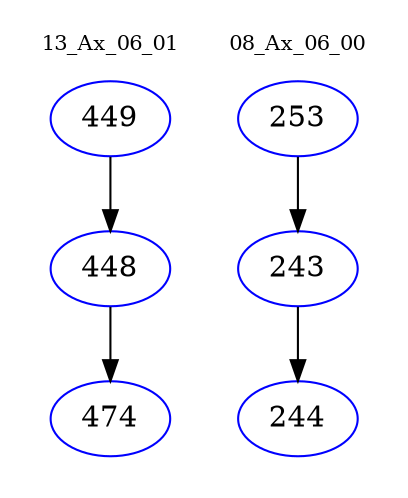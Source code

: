 digraph{
subgraph cluster_0 {
color = white
label = "13_Ax_06_01";
fontsize=10;
T0_449 [label="449", color="blue"]
T0_449 -> T0_448 [color="black"]
T0_448 [label="448", color="blue"]
T0_448 -> T0_474 [color="black"]
T0_474 [label="474", color="blue"]
}
subgraph cluster_1 {
color = white
label = "08_Ax_06_00";
fontsize=10;
T1_253 [label="253", color="blue"]
T1_253 -> T1_243 [color="black"]
T1_243 [label="243", color="blue"]
T1_243 -> T1_244 [color="black"]
T1_244 [label="244", color="blue"]
}
}

